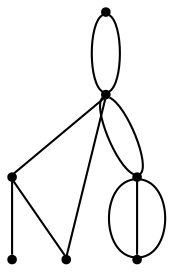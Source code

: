 graph {
  node [shape=point,comment="{\"directed\":false,\"doi\":\"10.1007/978-3-642-11805-0_27\",\"figure\":\"6\"}"]

  v0 [pos="1699.5763019295623,622.6847428755327"]
  v1 [pos="1376.8363273798032,952.8047937566585"]
  v2 [pos="1391.8475792463437,922.7938337846238"]
  v3 [pos="1568.2286911365597,892.7828738125888"]
  v4 [pos="1324.2972321621205,810.2527974909003"]
  v5 [pos="1136.6577927168025,622.6847428755327"]
  v6 [pos="952.7710230805153,742.7283283580434"]

  v0 -- v1 [id="-2",pos="1699.5763019295623,622.6847428755327 1650.7901628361192,630.1874192671344 1650.7901628361192,630.1874192671344 1650.7901628361192,630.1874192671344 1376.8363273798032,952.8047937566585 1376.8363273798032,952.8047937566585 1376.8363273798032,952.8047937566585"]
  v6 -- v5 [id="-3",pos="952.7710230805153,742.7283283580434 1136.6577927168025,622.6847428755327 1136.6577927168025,622.6847428755327 1136.6577927168025,622.6847428755327"]
  v6 -- v5 [id="-5",pos="952.7710230805153,742.7283283580434 900.2319596756336,735.2256519664419 900.2319596756336,735.2256519664419 900.2319596756336,735.2256519664419 900.2319596756336,630.1874192671344 900.2319596756336,630.1874192671344 900.2319596756336,630.1874192671344 900.2319596756336,615.1820664839312 900.2319596756336,615.1820664839312 900.2319596756336,615.1820664839312 1136.6577927168025,622.6847428755327 1136.6577927168025,622.6847428755327 1136.6577927168025,622.6847428755327"]
  v5 -- v6 [id="-7",pos="1136.6577927168025,622.6847428755327 1005.3100864853969,960.30747014826 1005.3100864853969,960.30747014826 1005.3100864853969,960.30747014826 720.0980189123819,960.30747014826 720.0980189123819,960.30747014826 720.0980189123819,960.30747014826 720.0980189123819,735.2256519664419 720.0980189123819,735.2256519664419 720.0980189123819,735.2256519664419 952.7710230805153,742.7283283580434 952.7710230805153,742.7283283580434 952.7710230805153,742.7283283580434"]
  v5 -- v1 [id="-9",pos="1136.6577927168025,622.6847428755327 1035.3323993416718,930.2965101762253 1035.3323993416718,930.2965101762253 1035.3323993416718,930.2965101762253 1376.8363273798032,952.8047937566585 1376.8363273798032,952.8047937566585 1376.8363273798032,952.8047937566585"]
  v1 -- v5 [id="-17",pos="1376.8363273798032,952.8047937566585 1136.6577927168025,622.6847428755327 1136.6577927168025,622.6847428755327 1136.6577927168025,622.6847428755327"]
  v1 -- v2 [id="-29",pos="1376.8363273798032,952.8047937566585 1391.8475792463437,922.7938337846238 1391.8475792463437,922.7938337846238 1391.8475792463437,922.7938337846238"]
  v2 -- v4 [id="-39",pos="1391.8475792463437,922.7938337846238 1324.2972321621205,810.2527974909003 1324.2972321621205,810.2527974909003 1324.2972321621205,810.2527974909003"]
  v0 -- v1 [id="-46",pos="1699.5763019295623,622.6847428755327 1748.3626955254133,630.1874192671344 1748.3626955254133,630.1874192671344 1748.3626955254133,630.1874192671344 1748.3626955254133,930.2965101762253 1748.3626955254133,930.2965101762253 1748.3626955254133,930.2965101762253 1376.8363273798032,952.8047937566585 1376.8363273798032,952.8047937566585 1376.8363273798032,952.8047937566585"]
  v2 -- v3 [id="-47",pos="1391.8475792463437,922.7938337846238 1568.2286911365597,892.7828738125888 1568.2286911365597,892.7828738125888 1568.2286911365597,892.7828738125888"]
  v3 -- v1 [id="-49",pos="1568.2286911365597,892.7828738125888 1376.8363273798032,952.8047937566585 1376.8363273798032,952.8047937566585 1376.8363273798032,952.8047937566585"]
}